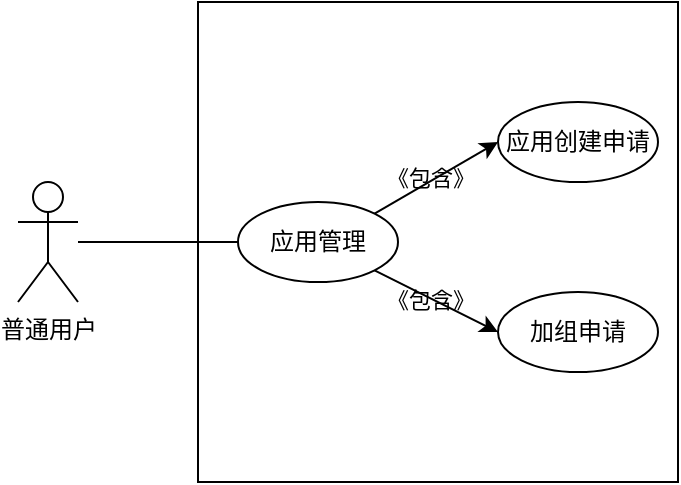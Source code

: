 <mxfile version="14.6.3" type="github">
  <diagram id="C5RBs43oDa-KdzZeNtuy" name="Page-1">
    <mxGraphModel dx="652" dy="318" grid="1" gridSize="10" guides="1" tooltips="1" connect="1" arrows="1" fold="1" page="1" pageScale="1" pageWidth="827" pageHeight="1169" math="0" shadow="0">
      <root>
        <mxCell id="WIyWlLk6GJQsqaUBKTNV-0" />
        <mxCell id="WIyWlLk6GJQsqaUBKTNV-1" parent="WIyWlLk6GJQsqaUBKTNV-0" />
        <mxCell id="HuKOBxeY3gApm7Wj72km-1" value="" style="whiteSpace=wrap;html=1;aspect=fixed;" vertex="1" parent="WIyWlLk6GJQsqaUBKTNV-1">
          <mxGeometry x="220" y="400" width="240" height="240" as="geometry" />
        </mxCell>
        <object label="普通用户" id="HuKOBxeY3gApm7Wj72km-4">
          <mxCell style="shape=umlActor;verticalLabelPosition=bottom;verticalAlign=top;html=1;outlineConnect=0;" vertex="1" parent="WIyWlLk6GJQsqaUBKTNV-1">
            <mxGeometry x="130" y="490" width="30" height="60" as="geometry" />
          </mxCell>
        </object>
        <mxCell id="HuKOBxeY3gApm7Wj72km-12" style="rounded=0;orthogonalLoop=1;jettySize=auto;html=1;exitX=1;exitY=0;exitDx=0;exitDy=0;entryX=0;entryY=0.5;entryDx=0;entryDy=0;" edge="1" parent="WIyWlLk6GJQsqaUBKTNV-1" source="HuKOBxeY3gApm7Wj72km-7" target="HuKOBxeY3gApm7Wj72km-8">
          <mxGeometry relative="1" as="geometry" />
        </mxCell>
        <mxCell id="HuKOBxeY3gApm7Wj72km-13" value="《包含》" style="edgeLabel;html=1;align=center;verticalAlign=middle;resizable=0;points=[];labelBackgroundColor=none;" vertex="1" connectable="0" parent="HuKOBxeY3gApm7Wj72km-12">
          <mxGeometry x="-0.41" relative="1" as="geometry">
            <mxPoint x="9" y="-8" as="offset" />
          </mxGeometry>
        </mxCell>
        <mxCell id="HuKOBxeY3gApm7Wj72km-14" style="edgeStyle=none;rounded=0;orthogonalLoop=1;jettySize=auto;html=1;exitX=1;exitY=1;exitDx=0;exitDy=0;entryX=0;entryY=0.5;entryDx=0;entryDy=0;" edge="1" parent="WIyWlLk6GJQsqaUBKTNV-1" source="HuKOBxeY3gApm7Wj72km-7" target="HuKOBxeY3gApm7Wj72km-9">
          <mxGeometry relative="1" as="geometry" />
        </mxCell>
        <mxCell id="HuKOBxeY3gApm7Wj72km-7" value="应用管理" style="ellipse;whiteSpace=wrap;html=1;" vertex="1" parent="WIyWlLk6GJQsqaUBKTNV-1">
          <mxGeometry x="240" y="500" width="80" height="40" as="geometry" />
        </mxCell>
        <mxCell id="HuKOBxeY3gApm7Wj72km-8" value="应用创建申请" style="ellipse;whiteSpace=wrap;html=1;" vertex="1" parent="WIyWlLk6GJQsqaUBKTNV-1">
          <mxGeometry x="370" y="450" width="80" height="40" as="geometry" />
        </mxCell>
        <mxCell id="HuKOBxeY3gApm7Wj72km-9" value="加组申请" style="ellipse;whiteSpace=wrap;html=1;" vertex="1" parent="WIyWlLk6GJQsqaUBKTNV-1">
          <mxGeometry x="370" y="545" width="80" height="40" as="geometry" />
        </mxCell>
        <mxCell id="HuKOBxeY3gApm7Wj72km-11" value="" style="endArrow=none;html=1;entryX=0;entryY=0.5;entryDx=0;entryDy=0;" edge="1" parent="WIyWlLk6GJQsqaUBKTNV-1" target="HuKOBxeY3gApm7Wj72km-7">
          <mxGeometry width="50" height="50" relative="1" as="geometry">
            <mxPoint x="160" y="520" as="sourcePoint" />
            <mxPoint x="210" y="470" as="targetPoint" />
          </mxGeometry>
        </mxCell>
        <mxCell id="HuKOBxeY3gApm7Wj72km-15" value="《包含》" style="edgeLabel;html=1;align=center;verticalAlign=middle;resizable=0;points=[];labelBackgroundColor=none;" vertex="1" connectable="0" parent="WIyWlLk6GJQsqaUBKTNV-1">
          <mxGeometry x="345.298" y="497.392" as="geometry">
            <mxPoint x="-10" y="51" as="offset" />
          </mxGeometry>
        </mxCell>
      </root>
    </mxGraphModel>
  </diagram>
</mxfile>
